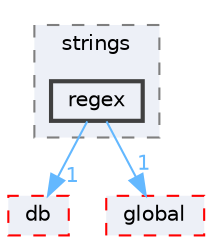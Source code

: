 digraph "src/OpenFOAM/primitives/strings/regex"
{
 // LATEX_PDF_SIZE
  bgcolor="transparent";
  edge [fontname=Helvetica,fontsize=10,labelfontname=Helvetica,labelfontsize=10];
  node [fontname=Helvetica,fontsize=10,shape=box,height=0.2,width=0.4];
  compound=true
  subgraph clusterdir_ce1ee507886310df0e74ee2e624fbc88 {
    graph [ bgcolor="#edf0f7", pencolor="grey50", label="strings", fontname=Helvetica,fontsize=10 style="filled,dashed", URL="dir_ce1ee507886310df0e74ee2e624fbc88.html",tooltip=""]
  dir_2697cc2b9fbb7fc3fb7ad8014b07a712 [label="regex", fillcolor="#edf0f7", color="grey25", style="filled,bold", URL="dir_2697cc2b9fbb7fc3fb7ad8014b07a712.html",tooltip=""];
  }
  dir_63c634f7a7cfd679ac26c67fb30fc32f [label="db", fillcolor="#edf0f7", color="red", style="filled,dashed", URL="dir_63c634f7a7cfd679ac26c67fb30fc32f.html",tooltip=""];
  dir_8583492183f4d27c76555f8f333dd07b [label="global", fillcolor="#edf0f7", color="red", style="filled,dashed", URL="dir_8583492183f4d27c76555f8f333dd07b.html",tooltip=""];
  dir_2697cc2b9fbb7fc3fb7ad8014b07a712->dir_63c634f7a7cfd679ac26c67fb30fc32f [headlabel="1", labeldistance=1.5 headhref="dir_003283_000817.html" href="dir_003283_000817.html" color="steelblue1" fontcolor="steelblue1"];
  dir_2697cc2b9fbb7fc3fb7ad8014b07a712->dir_8583492183f4d27c76555f8f333dd07b [headlabel="1", labeldistance=1.5 headhref="dir_003283_001645.html" href="dir_003283_001645.html" color="steelblue1" fontcolor="steelblue1"];
}
